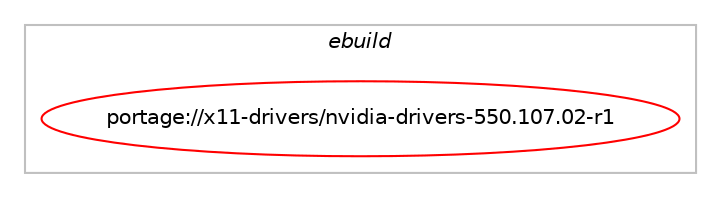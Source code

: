 digraph prolog {

# *************
# Graph options
# *************

newrank=true;
concentrate=true;
compound=true;
graph [rankdir=LR,fontname=Helvetica,fontsize=10,ranksep=1.5];#, ranksep=2.5, nodesep=0.2];
edge  [arrowhead=vee];
node  [fontname=Helvetica,fontsize=10];

# **********
# The ebuild
# **********

subgraph cluster_leftcol {
color=gray;
label=<<i>ebuild</i>>;
id [label="portage://x11-drivers/nvidia-drivers-550.107.02-r1", color=red, width=4, href="../x11-drivers/nvidia-drivers-550.107.02-r1.svg"];
}

# ****************
# The dependencies
# ****************

subgraph cluster_midcol {
color=gray;
label=<<i>dependencies</i>>;
subgraph cluster_compile {
fillcolor="#eeeeee";
style=filled;
label=<<i>compile</i>>;
# *** BEGIN UNKNOWN DEPENDENCY TYPE (TODO) ***
# id -> equal(use_conditional_group(positive,X,portage://x11-drivers/nvidia-drivers-550.107.02-r1,[package_dependency(portage://x11-drivers/nvidia-drivers-550.107.02-r1,install,no,x11-libs,libpciaccess,none,[,,],[],[])]))
# *** END UNKNOWN DEPENDENCY TYPE (TODO) ***

# *** BEGIN UNKNOWN DEPENDENCY TYPE (TODO) ***
# id -> equal(use_conditional_group(positive,modules,portage://x11-drivers/nvidia-drivers-550.107.02-r1,[package_dependency(portage://x11-drivers/nvidia-drivers-550.107.02-r1,install,no,virtual,linux-sources,none,[,,],[],[])]))
# *** END UNKNOWN DEPENDENCY TYPE (TODO) ***

# *** BEGIN UNKNOWN DEPENDENCY TYPE (TODO) ***
# id -> equal(use_conditional_group(positive,persistenced,portage://x11-drivers/nvidia-drivers-550.107.02-r1,[package_dependency(portage://x11-drivers/nvidia-drivers-550.107.02-r1,install,no,acct-user,nvpd,none,[,,],[],[]),package_dependency(portage://x11-drivers/nvidia-drivers-550.107.02-r1,install,no,net-libs,libtirpc,none,[,,],any_same_slot,[])]))
# *** END UNKNOWN DEPENDENCY TYPE (TODO) ***

# *** BEGIN UNKNOWN DEPENDENCY TYPE (TODO) ***
# id -> equal(use_conditional_group(positive,static-libs,portage://x11-drivers/nvidia-drivers-550.107.02-r1,[package_dependency(portage://x11-drivers/nvidia-drivers-550.107.02-r1,install,no,x11-base,xorg-proto,none,[,,],[],[]),package_dependency(portage://x11-drivers/nvidia-drivers-550.107.02-r1,install,no,x11-libs,libX11,none,[,,],[],[]),package_dependency(portage://x11-drivers/nvidia-drivers-550.107.02-r1,install,no,x11-libs,libXext,none,[,,],[],[])]))
# *** END UNKNOWN DEPENDENCY TYPE (TODO) ***

# *** BEGIN UNKNOWN DEPENDENCY TYPE (TODO) ***
# id -> equal(use_conditional_group(positive,tools,portage://x11-drivers/nvidia-drivers-550.107.02-r1,[package_dependency(portage://x11-drivers/nvidia-drivers-550.107.02-r1,install,no,app-accessibility,at-spi2-core,greaterequal,[2.46,,,2.46],[slot(2)],[]),package_dependency(portage://x11-drivers/nvidia-drivers-550.107.02-r1,install,no,dev-libs,glib,none,[,,],[slot(2)],[]),package_dependency(portage://x11-drivers/nvidia-drivers-550.107.02-r1,install,no,dev-libs,jansson,none,[,,],any_same_slot,[]),package_dependency(portage://x11-drivers/nvidia-drivers-550.107.02-r1,install,no,media-libs,harfbuzz,none,[,,],any_same_slot,[]),package_dependency(portage://x11-drivers/nvidia-drivers-550.107.02-r1,install,no,x11-libs,cairo,none,[,,],[],[]),package_dependency(portage://x11-drivers/nvidia-drivers-550.107.02-r1,install,no,x11-libs,gdk-pixbuf,none,[,,],[slot(2)],[]),package_dependency(portage://x11-drivers/nvidia-drivers-550.107.02-r1,install,no,x11-libs,gtk+,none,[,,],[slot(3)],[use(enable(X),none)]),package_dependency(portage://x11-drivers/nvidia-drivers-550.107.02-r1,install,no,x11-libs,libX11,none,[,,],[],[]),package_dependency(portage://x11-drivers/nvidia-drivers-550.107.02-r1,install,no,x11-libs,libXext,none,[,,],[],[]),package_dependency(portage://x11-drivers/nvidia-drivers-550.107.02-r1,install,no,x11-libs,libXxf86vm,none,[,,],[],[]),package_dependency(portage://x11-drivers/nvidia-drivers-550.107.02-r1,install,no,x11-libs,pango,none,[,,],[],[])]))
# *** END UNKNOWN DEPENDENCY TYPE (TODO) ***

# *** BEGIN UNKNOWN DEPENDENCY TYPE (TODO) ***
# id -> equal(use_conditional_group(positive,tools,portage://x11-drivers/nvidia-drivers-550.107.02-r1,[package_dependency(portage://x11-drivers/nvidia-drivers-550.107.02-r1,install,no,media-libs,libglvnd,none,[,,],[],[]),package_dependency(portage://x11-drivers/nvidia-drivers-550.107.02-r1,install,no,sys-apps,dbus,none,[,,],[],[]),package_dependency(portage://x11-drivers/nvidia-drivers-550.107.02-r1,install,no,x11-base,xorg-proto,none,[,,],[],[]),package_dependency(portage://x11-drivers/nvidia-drivers-550.107.02-r1,install,no,x11-libs,libXrandr,none,[,,],[],[]),package_dependency(portage://x11-drivers/nvidia-drivers-550.107.02-r1,install,no,x11-libs,libXv,none,[,,],[],[]),package_dependency(portage://x11-drivers/nvidia-drivers-550.107.02-r1,install,no,x11-libs,libvdpau,none,[,,],[],[])]))
# *** END UNKNOWN DEPENDENCY TYPE (TODO) ***

# *** BEGIN UNKNOWN DEPENDENCY TYPE (TODO) ***
# id -> equal(package_dependency(portage://x11-drivers/nvidia-drivers-550.107.02-r1,install,no,acct-group,video,none,[,,],[],[]))
# *** END UNKNOWN DEPENDENCY TYPE (TODO) ***

}
subgraph cluster_compileandrun {
fillcolor="#eeeeee";
style=filled;
label=<<i>compile and run</i>>;
}
subgraph cluster_run {
fillcolor="#eeeeee";
style=filled;
label=<<i>run</i>>;
# *** BEGIN UNKNOWN DEPENDENCY TYPE (TODO) ***
# id -> equal(use_conditional_group(positive,X,portage://x11-drivers/nvidia-drivers-550.107.02-r1,[package_dependency(portage://x11-drivers/nvidia-drivers-550.107.02-r1,run,no,media-libs,libglvnd,none,[,,],[],[use(enable(X),none),use(optenable(abi_x86_32),negative)]),package_dependency(portage://x11-drivers/nvidia-drivers-550.107.02-r1,run,no,x11-libs,libX11,none,[,,],[],[use(optenable(abi_x86_32),negative)]),package_dependency(portage://x11-drivers/nvidia-drivers-550.107.02-r1,run,no,x11-libs,libXext,none,[,,],[],[use(optenable(abi_x86_32),negative)])]))
# *** END UNKNOWN DEPENDENCY TYPE (TODO) ***

# *** BEGIN UNKNOWN DEPENDENCY TYPE (TODO) ***
# id -> equal(use_conditional_group(positive,X,portage://x11-drivers/nvidia-drivers-550.107.02-r1,[package_dependency(portage://x11-drivers/nvidia-drivers-550.107.02-r1,run,no,x11-libs,libpciaccess,none,[,,],[],[])]))
# *** END UNKNOWN DEPENDENCY TYPE (TODO) ***

# *** BEGIN UNKNOWN DEPENDENCY TYPE (TODO) ***
# id -> equal(use_conditional_group(positive,modules,portage://x11-drivers/nvidia-drivers-550.107.02-r1,[package_dependency(portage://x11-drivers/nvidia-drivers-550.107.02-r1,run,no,sys-apps,kmod,none,[,,],[],[use(enable(tools),none)]),use_conditional_group(positive,dist-kernel,portage://x11-drivers/nvidia-drivers-550.107.02-r1,[package_dependency(portage://x11-drivers/nvidia-drivers-550.107.02-r1,run,no,virtual,dist-kernel,none,[,,],any_same_slot,[])])]))
# *** END UNKNOWN DEPENDENCY TYPE (TODO) ***

# *** BEGIN UNKNOWN DEPENDENCY TYPE (TODO) ***
# id -> equal(use_conditional_group(positive,persistenced,portage://x11-drivers/nvidia-drivers-550.107.02-r1,[package_dependency(portage://x11-drivers/nvidia-drivers-550.107.02-r1,run,no,acct-user,nvpd,none,[,,],[],[]),package_dependency(portage://x11-drivers/nvidia-drivers-550.107.02-r1,run,no,net-libs,libtirpc,none,[,,],any_same_slot,[])]))
# *** END UNKNOWN DEPENDENCY TYPE (TODO) ***

# *** BEGIN UNKNOWN DEPENDENCY TYPE (TODO) ***
# id -> equal(use_conditional_group(positive,powerd,portage://x11-drivers/nvidia-drivers-550.107.02-r1,[package_dependency(portage://x11-drivers/nvidia-drivers-550.107.02-r1,run,no,sys-apps,dbus,none,[,,],[],[use(optenable(abi_x86_32),negative)])]))
# *** END UNKNOWN DEPENDENCY TYPE (TODO) ***

# *** BEGIN UNKNOWN DEPENDENCY TYPE (TODO) ***
# id -> equal(use_conditional_group(positive,tools,portage://x11-drivers/nvidia-drivers-550.107.02-r1,[package_dependency(portage://x11-drivers/nvidia-drivers-550.107.02-r1,run,no,app-accessibility,at-spi2-core,greaterequal,[2.46,,,2.46],[slot(2)],[]),package_dependency(portage://x11-drivers/nvidia-drivers-550.107.02-r1,run,no,dev-libs,glib,none,[,,],[slot(2)],[]),package_dependency(portage://x11-drivers/nvidia-drivers-550.107.02-r1,run,no,dev-libs,jansson,none,[,,],any_same_slot,[]),package_dependency(portage://x11-drivers/nvidia-drivers-550.107.02-r1,run,no,media-libs,harfbuzz,none,[,,],any_same_slot,[]),package_dependency(portage://x11-drivers/nvidia-drivers-550.107.02-r1,run,no,x11-libs,cairo,none,[,,],[],[]),package_dependency(portage://x11-drivers/nvidia-drivers-550.107.02-r1,run,no,x11-libs,gdk-pixbuf,none,[,,],[slot(2)],[]),package_dependency(portage://x11-drivers/nvidia-drivers-550.107.02-r1,run,no,x11-libs,gtk+,none,[,,],[slot(3)],[use(enable(X),none)]),package_dependency(portage://x11-drivers/nvidia-drivers-550.107.02-r1,run,no,x11-libs,libX11,none,[,,],[],[]),package_dependency(portage://x11-drivers/nvidia-drivers-550.107.02-r1,run,no,x11-libs,libXext,none,[,,],[],[]),package_dependency(portage://x11-drivers/nvidia-drivers-550.107.02-r1,run,no,x11-libs,libXxf86vm,none,[,,],[],[]),package_dependency(portage://x11-drivers/nvidia-drivers-550.107.02-r1,run,no,x11-libs,pango,none,[,,],[],[])]))
# *** END UNKNOWN DEPENDENCY TYPE (TODO) ***

# *** BEGIN UNKNOWN DEPENDENCY TYPE (TODO) ***
# id -> equal(use_conditional_group(positive,wayland,portage://x11-drivers/nvidia-drivers-550.107.02-r1,[package_dependency(portage://x11-drivers/nvidia-drivers-550.107.02-r1,run,no,gui-libs,egl-gbm,none,[,,],[],[]),package_dependency(portage://x11-drivers/nvidia-drivers-550.107.02-r1,run,no,gui-libs,egl-wayland,greaterequal,[1.1.10,,,1.1.10],[],[])]))
# *** END UNKNOWN DEPENDENCY TYPE (TODO) ***

# *** BEGIN UNKNOWN DEPENDENCY TYPE (TODO) ***
# id -> equal(package_dependency(portage://x11-drivers/nvidia-drivers-550.107.02-r1,run,no,acct-group,video,none,[,,],[],[]))
# *** END UNKNOWN DEPENDENCY TYPE (TODO) ***

# *** BEGIN UNKNOWN DEPENDENCY TYPE (TODO) ***
# id -> equal(package_dependency(portage://x11-drivers/nvidia-drivers-550.107.02-r1,run,no,dev-libs,openssl,none,[,,],[slot(0),subslot(3)],[]))
# *** END UNKNOWN DEPENDENCY TYPE (TODO) ***

# *** BEGIN UNKNOWN DEPENDENCY TYPE (TODO) ***
# id -> equal(package_dependency(portage://x11-drivers/nvidia-drivers-550.107.02-r1,run,no,sys-libs,glibc,none,[,,],[],[]))
# *** END UNKNOWN DEPENDENCY TYPE (TODO) ***

}
}

# **************
# The candidates
# **************

subgraph cluster_choices {
rank=same;
color=gray;
label=<<i>candidates</i>>;

}

}
